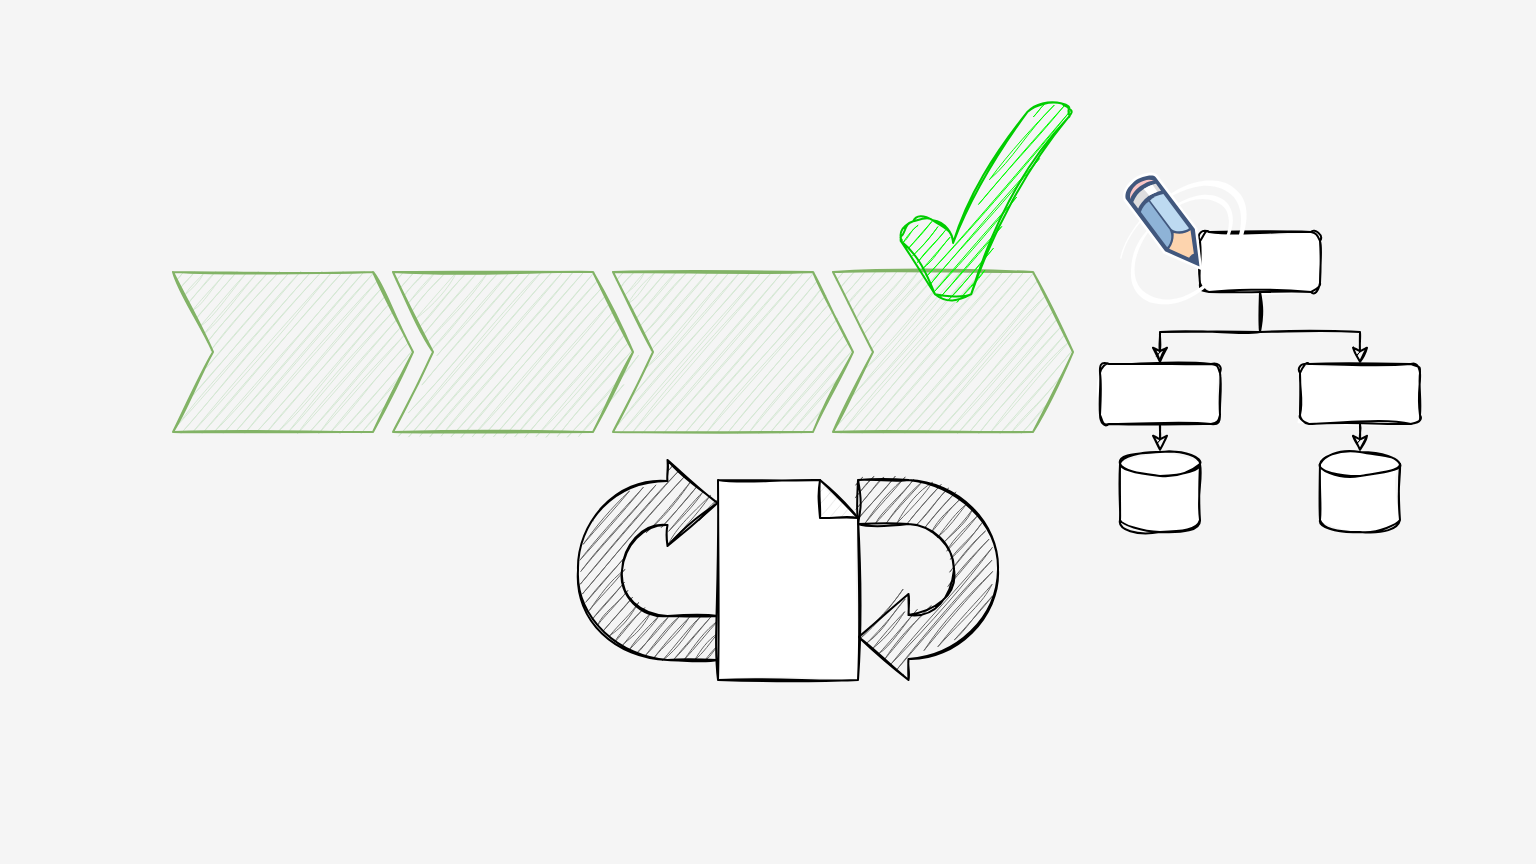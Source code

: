 <mxfile version="20.3.0" type="device"><diagram id="sfGkyqJ-wVHbOri7GWkh" name="Seite-1"><mxGraphModel dx="1550" dy="937" grid="1" gridSize="10" guides="1" tooltips="1" connect="1" arrows="1" fold="1" page="1" pageScale="1" pageWidth="827" pageHeight="1169" math="0" shadow="0"><root><mxCell id="0"/><mxCell id="1" parent="0"/><mxCell id="nMVIfYfNS6cF1Cbamtte-1" value="" style="rounded=0;whiteSpace=wrap;html=1;imageWidth=200;imageHeight=24;fillColor=#f5f5f5;strokeColor=none;gradientDirection=west;imageAspect=0;fontColor=#333333;" parent="1" vertex="1"><mxGeometry x="20" y="40" width="768" height="432" as="geometry"/></mxCell><mxCell id="mwjsp9-gB5uFGa0Qf8pd-23" value="" style="shape=step;perimeter=stepPerimeter;whiteSpace=wrap;html=1;fixedSize=1;sketch=1;fillColor=#d5e8d4;strokeColor=#82b366;" parent="1" vertex="1"><mxGeometry x="216.5" y="176" width="120" height="80" as="geometry"/></mxCell><mxCell id="mwjsp9-gB5uFGa0Qf8pd-24" value="" style="shape=step;perimeter=stepPerimeter;whiteSpace=wrap;html=1;fixedSize=1;sketch=1;fillColor=#d5e8d4;strokeColor=#82b366;" parent="1" vertex="1"><mxGeometry x="106.5" y="176" width="120" height="80" as="geometry"/></mxCell><mxCell id="mwjsp9-gB5uFGa0Qf8pd-25" value="" style="shape=step;perimeter=stepPerimeter;whiteSpace=wrap;html=1;fixedSize=1;sketch=1;fillColor=#d5e8d4;strokeColor=#82b366;" parent="1" vertex="1"><mxGeometry x="326.5" y="176" width="120" height="80" as="geometry"/></mxCell><mxCell id="mwjsp9-gB5uFGa0Qf8pd-26" value="" style="shape=step;perimeter=stepPerimeter;whiteSpace=wrap;html=1;fixedSize=1;sketch=1;fillColor=#d5e8d4;strokeColor=#82b366;" parent="1" vertex="1"><mxGeometry x="436.5" y="176" width="120" height="80" as="geometry"/></mxCell><mxCell id="mwjsp9-gB5uFGa0Qf8pd-32" value="" style="verticalLabelPosition=bottom;verticalAlign=top;html=1;shape=mxgraph.basic.tick;sketch=1;fillColor=#00FF00;strokeColor=#00CC00;" parent="1" vertex="1"><mxGeometry x="470" y="90" width="85" height="100" as="geometry"/></mxCell><mxCell id="Dsis0VchokKE2QADtSs3-10" value="" style="group" vertex="1" connectable="0" parent="1"><mxGeometry x="570" y="126" width="160" height="180" as="geometry"/></mxCell><mxCell id="Dsis0VchokKE2QADtSs3-1" value="" style="rounded=1;whiteSpace=wrap;html=1;sketch=1;" vertex="1" parent="Dsis0VchokKE2QADtSs3-10"><mxGeometry x="50" y="30" width="60" height="30" as="geometry"/></mxCell><mxCell id="Dsis0VchokKE2QADtSs3-3" value="" style="rounded=1;whiteSpace=wrap;html=1;sketch=1;" vertex="1" parent="Dsis0VchokKE2QADtSs3-10"><mxGeometry x="100" y="96" width="60" height="30" as="geometry"/></mxCell><mxCell id="Dsis0VchokKE2QADtSs3-7" style="edgeStyle=orthogonalEdgeStyle;rounded=0;orthogonalLoop=1;jettySize=auto;html=1;exitX=0.5;exitY=1;exitDx=0;exitDy=0;entryX=0.5;entryY=0;entryDx=0;entryDy=0;sketch=1;" edge="1" parent="Dsis0VchokKE2QADtSs3-10" source="Dsis0VchokKE2QADtSs3-1" target="Dsis0VchokKE2QADtSs3-3"><mxGeometry relative="1" as="geometry"><Array as="points"><mxPoint x="80" y="80"/><mxPoint x="130" y="80"/></Array></mxGeometry></mxCell><mxCell id="Dsis0VchokKE2QADtSs3-4" value="" style="shape=cylinder3;whiteSpace=wrap;html=1;boundedLbl=1;backgroundOutline=1;size=6;sketch=1;" vertex="1" parent="Dsis0VchokKE2QADtSs3-10"><mxGeometry x="10" y="140" width="40" height="40" as="geometry"/></mxCell><mxCell id="Dsis0VchokKE2QADtSs3-5" value="" style="shape=cylinder3;whiteSpace=wrap;html=1;boundedLbl=1;backgroundOutline=1;size=6;sketch=1;" vertex="1" parent="Dsis0VchokKE2QADtSs3-10"><mxGeometry x="110" y="140" width="40" height="40" as="geometry"/></mxCell><mxCell id="Dsis0VchokKE2QADtSs3-9" style="edgeStyle=orthogonalEdgeStyle;rounded=0;orthogonalLoop=1;jettySize=auto;html=1;exitX=0.5;exitY=1;exitDx=0;exitDy=0;entryX=0.5;entryY=0;entryDx=0;entryDy=0;entryPerimeter=0;sketch=1;" edge="1" parent="Dsis0VchokKE2QADtSs3-10" source="Dsis0VchokKE2QADtSs3-3" target="Dsis0VchokKE2QADtSs3-5"><mxGeometry relative="1" as="geometry"/></mxCell><mxCell id="Dsis0VchokKE2QADtSs3-8" style="edgeStyle=orthogonalEdgeStyle;rounded=0;orthogonalLoop=1;jettySize=auto;html=1;exitX=0.5;exitY=1;exitDx=0;exitDy=0;entryX=0.5;entryY=0;entryDx=0;entryDy=0;entryPerimeter=0;sketch=1;" edge="1" parent="Dsis0VchokKE2QADtSs3-10" source="Dsis0VchokKE2QADtSs3-2" target="Dsis0VchokKE2QADtSs3-4"><mxGeometry relative="1" as="geometry"/></mxCell><mxCell id="Gp7mGpKw9spvf2i-q8hO-18" value="" style="dashed=0;outlineConnect=0;html=1;align=center;labelPosition=center;verticalLabelPosition=bottom;verticalAlign=top;shape=mxgraph.weblogos.livejournal;fillColor=#2690E5;gradientColor=#0A2463;sketch=0;" parent="Dsis0VchokKE2QADtSs3-10" vertex="1"><mxGeometry x="10" width="64" height="68.6" as="geometry"/></mxCell><mxCell id="Dsis0VchokKE2QADtSs3-2" value="" style="rounded=1;whiteSpace=wrap;html=1;sketch=1;" vertex="1" parent="Dsis0VchokKE2QADtSs3-10"><mxGeometry y="96" width="60" height="30" as="geometry"/></mxCell><mxCell id="Dsis0VchokKE2QADtSs3-6" style="edgeStyle=orthogonalEdgeStyle;rounded=0;orthogonalLoop=1;jettySize=auto;html=1;exitX=0.5;exitY=1;exitDx=0;exitDy=0;entryX=0.5;entryY=0;entryDx=0;entryDy=0;sketch=1;" edge="1" parent="Dsis0VchokKE2QADtSs3-10" source="Dsis0VchokKE2QADtSs3-1" target="Dsis0VchokKE2QADtSs3-2"><mxGeometry relative="1" as="geometry"><Array as="points"><mxPoint x="80" y="80"/><mxPoint x="30" y="80"/></Array></mxGeometry></mxCell><mxCell id="Dsis0VchokKE2QADtSs3-11" value="" style="group" vertex="1" connectable="0" parent="1"><mxGeometry x="309" y="270" width="210" height="110" as="geometry"/></mxCell><mxCell id="mwjsp9-gB5uFGa0Qf8pd-33" value="" style="html=1;shadow=0;dashed=0;align=center;verticalAlign=middle;shape=mxgraph.arrows2.uTurnArrow;dy=11;arrowHead=43;dx2=25;sketch=1;fillColor=#666666;" parent="Dsis0VchokKE2QADtSs3-11" vertex="1"><mxGeometry width="70" height="100" as="geometry"/></mxCell><mxCell id="mwjsp9-gB5uFGa0Qf8pd-34" value="" style="html=1;shadow=0;dashed=0;align=center;verticalAlign=middle;shape=mxgraph.arrows2.uTurnArrow;dy=11;arrowHead=43;dx2=25;sketch=1;fillColor=#666666;rotation=-180;" parent="Dsis0VchokKE2QADtSs3-11" vertex="1"><mxGeometry x="140" y="10" width="70" height="100" as="geometry"/></mxCell><mxCell id="Gp7mGpKw9spvf2i-q8hO-2" value="" style="shape=note;whiteSpace=wrap;html=1;backgroundOutline=1;darkOpacity=0.05;size=19;sketch=1;" parent="Dsis0VchokKE2QADtSs3-11" vertex="1"><mxGeometry x="70" y="10" width="70" height="100" as="geometry"/></mxCell></root></mxGraphModel></diagram></mxfile>